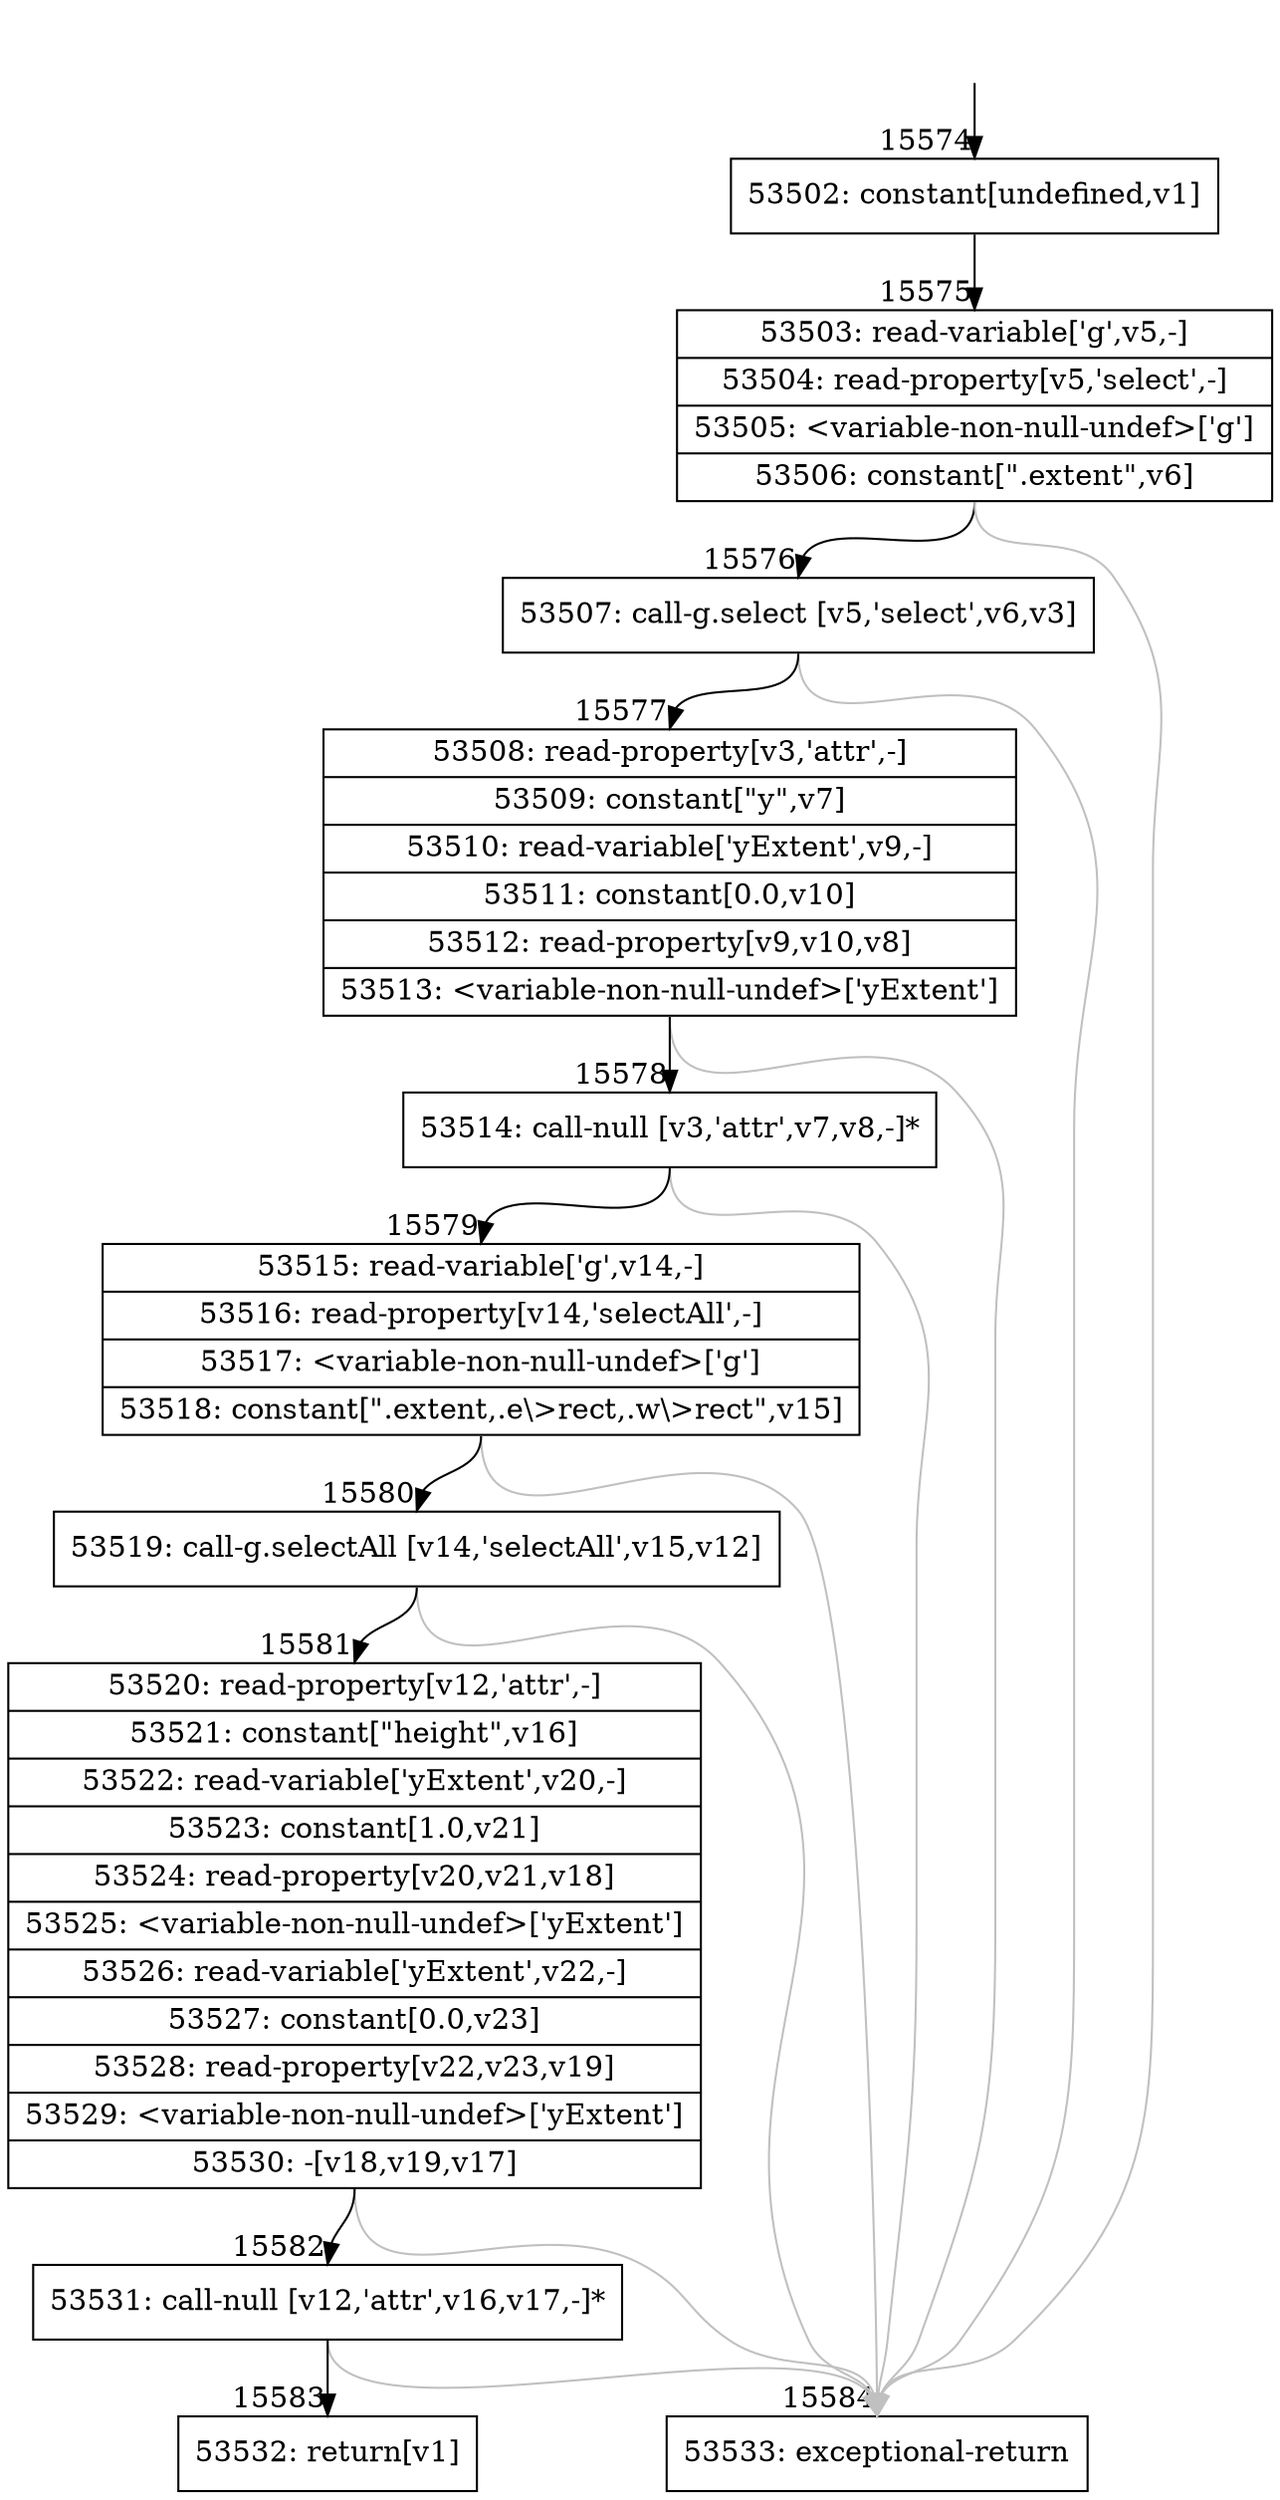 digraph {
rankdir="TD"
BB_entry1446[shape=none,label=""];
BB_entry1446 -> BB15574 [tailport=s, headport=n, headlabel="    15574"]
BB15574 [shape=record label="{53502: constant[undefined,v1]}" ] 
BB15574 -> BB15575 [tailport=s, headport=n, headlabel="      15575"]
BB15575 [shape=record label="{53503: read-variable['g',v5,-]|53504: read-property[v5,'select',-]|53505: \<variable-non-null-undef\>['g']|53506: constant[\".extent\",v6]}" ] 
BB15575 -> BB15576 [tailport=s, headport=n, headlabel="      15576"]
BB15575 -> BB15584 [tailport=s, headport=n, color=gray, headlabel="      15584"]
BB15576 [shape=record label="{53507: call-g.select [v5,'select',v6,v3]}" ] 
BB15576 -> BB15577 [tailport=s, headport=n, headlabel="      15577"]
BB15576 -> BB15584 [tailport=s, headport=n, color=gray]
BB15577 [shape=record label="{53508: read-property[v3,'attr',-]|53509: constant[\"y\",v7]|53510: read-variable['yExtent',v9,-]|53511: constant[0.0,v10]|53512: read-property[v9,v10,v8]|53513: \<variable-non-null-undef\>['yExtent']}" ] 
BB15577 -> BB15578 [tailport=s, headport=n, headlabel="      15578"]
BB15577 -> BB15584 [tailport=s, headport=n, color=gray]
BB15578 [shape=record label="{53514: call-null [v3,'attr',v7,v8,-]*}" ] 
BB15578 -> BB15579 [tailport=s, headport=n, headlabel="      15579"]
BB15578 -> BB15584 [tailport=s, headport=n, color=gray]
BB15579 [shape=record label="{53515: read-variable['g',v14,-]|53516: read-property[v14,'selectAll',-]|53517: \<variable-non-null-undef\>['g']|53518: constant[\".extent,.e\\\>rect,.w\\\>rect\",v15]}" ] 
BB15579 -> BB15580 [tailport=s, headport=n, headlabel="      15580"]
BB15579 -> BB15584 [tailport=s, headport=n, color=gray]
BB15580 [shape=record label="{53519: call-g.selectAll [v14,'selectAll',v15,v12]}" ] 
BB15580 -> BB15581 [tailport=s, headport=n, headlabel="      15581"]
BB15580 -> BB15584 [tailport=s, headport=n, color=gray]
BB15581 [shape=record label="{53520: read-property[v12,'attr',-]|53521: constant[\"height\",v16]|53522: read-variable['yExtent',v20,-]|53523: constant[1.0,v21]|53524: read-property[v20,v21,v18]|53525: \<variable-non-null-undef\>['yExtent']|53526: read-variable['yExtent',v22,-]|53527: constant[0.0,v23]|53528: read-property[v22,v23,v19]|53529: \<variable-non-null-undef\>['yExtent']|53530: -[v18,v19,v17]}" ] 
BB15581 -> BB15582 [tailport=s, headport=n, headlabel="      15582"]
BB15581 -> BB15584 [tailport=s, headport=n, color=gray]
BB15582 [shape=record label="{53531: call-null [v12,'attr',v16,v17,-]*}" ] 
BB15582 -> BB15583 [tailport=s, headport=n, headlabel="      15583"]
BB15582 -> BB15584 [tailport=s, headport=n, color=gray]
BB15583 [shape=record label="{53532: return[v1]}" ] 
BB15584 [shape=record label="{53533: exceptional-return}" ] 
//#$~ 9137
}
